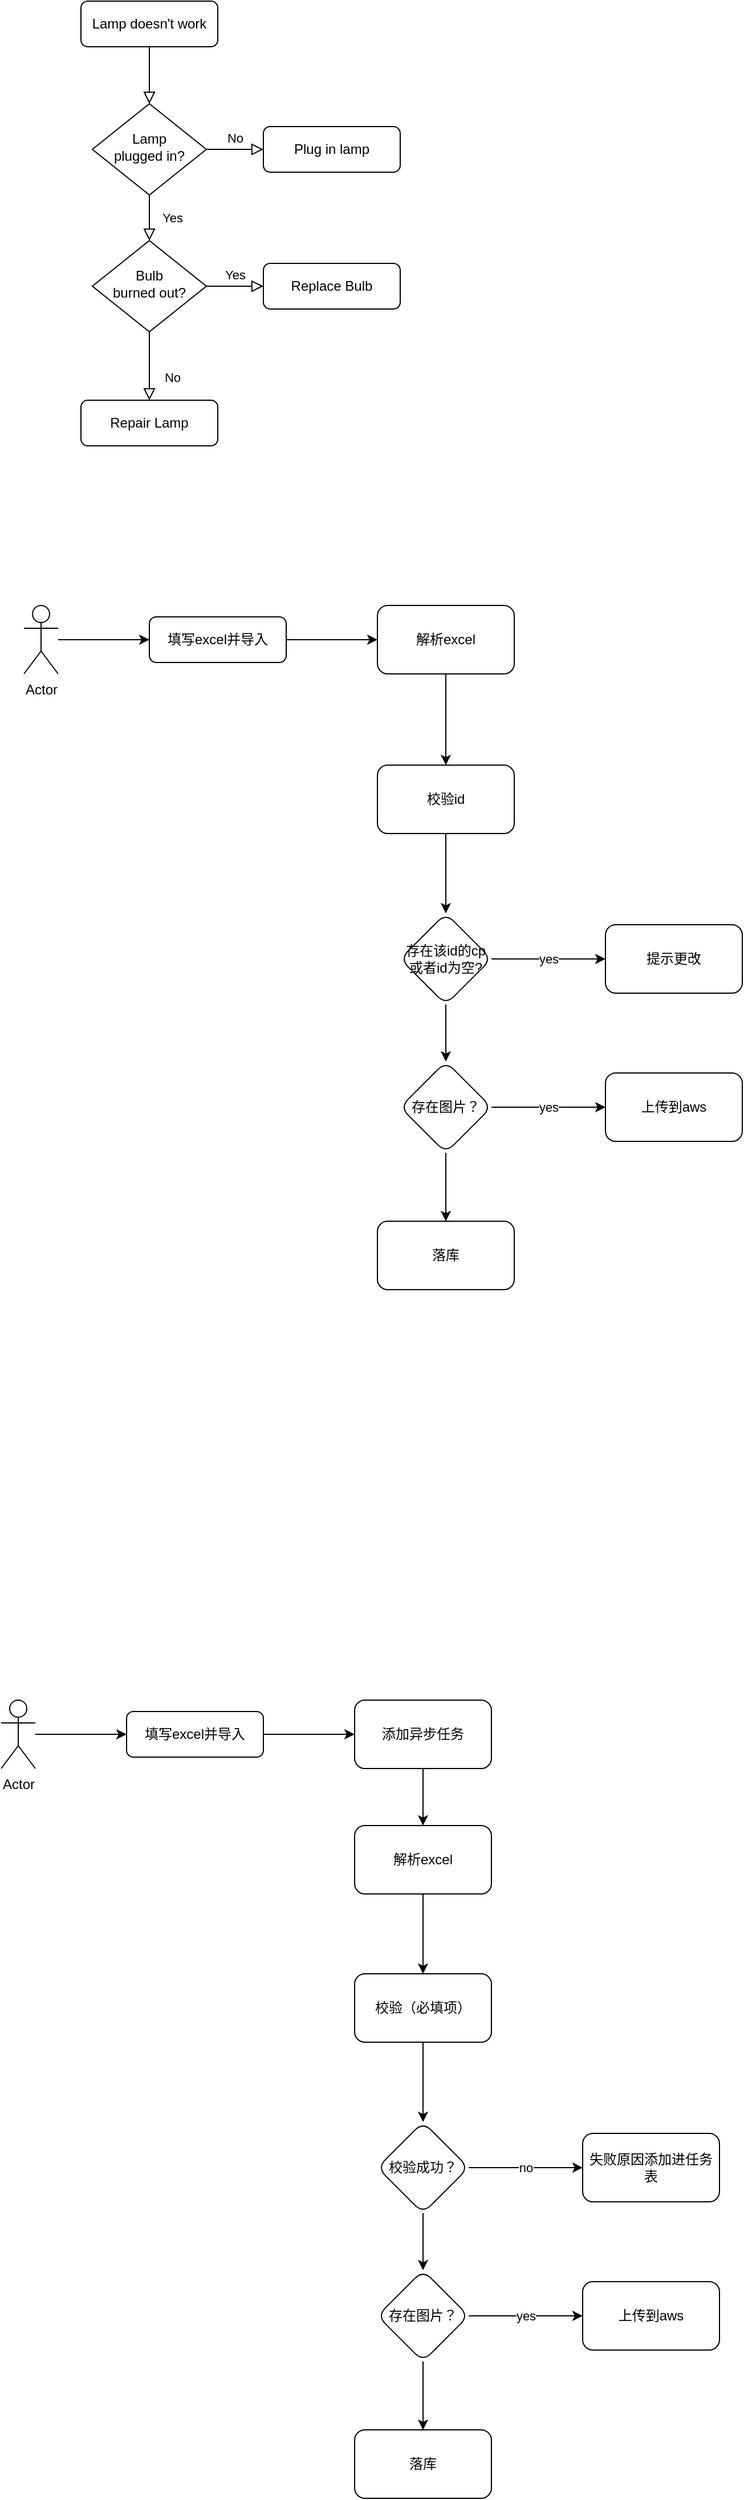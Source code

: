 <mxfile version="20.2.4" type="github">
  <diagram id="C5RBs43oDa-KdzZeNtuy" name="Page-1">
    <mxGraphModel dx="1422" dy="762" grid="1" gridSize="10" guides="1" tooltips="1" connect="1" arrows="1" fold="1" page="1" pageScale="1" pageWidth="827" pageHeight="1169" math="0" shadow="0">
      <root>
        <mxCell id="WIyWlLk6GJQsqaUBKTNV-0" />
        <mxCell id="WIyWlLk6GJQsqaUBKTNV-1" parent="WIyWlLk6GJQsqaUBKTNV-0" />
        <mxCell id="WIyWlLk6GJQsqaUBKTNV-2" value="" style="rounded=0;html=1;jettySize=auto;orthogonalLoop=1;fontSize=11;endArrow=block;endFill=0;endSize=8;strokeWidth=1;shadow=0;labelBackgroundColor=none;edgeStyle=orthogonalEdgeStyle;" parent="WIyWlLk6GJQsqaUBKTNV-1" source="WIyWlLk6GJQsqaUBKTNV-3" target="WIyWlLk6GJQsqaUBKTNV-6" edge="1">
          <mxGeometry relative="1" as="geometry" />
        </mxCell>
        <mxCell id="WIyWlLk6GJQsqaUBKTNV-3" value="Lamp doesn&#39;t work" style="rounded=1;whiteSpace=wrap;html=1;fontSize=12;glass=0;strokeWidth=1;shadow=0;" parent="WIyWlLk6GJQsqaUBKTNV-1" vertex="1">
          <mxGeometry x="160" y="80" width="120" height="40" as="geometry" />
        </mxCell>
        <mxCell id="WIyWlLk6GJQsqaUBKTNV-4" value="Yes" style="rounded=0;html=1;jettySize=auto;orthogonalLoop=1;fontSize=11;endArrow=block;endFill=0;endSize=8;strokeWidth=1;shadow=0;labelBackgroundColor=none;edgeStyle=orthogonalEdgeStyle;" parent="WIyWlLk6GJQsqaUBKTNV-1" source="WIyWlLk6GJQsqaUBKTNV-6" target="WIyWlLk6GJQsqaUBKTNV-10" edge="1">
          <mxGeometry y="20" relative="1" as="geometry">
            <mxPoint as="offset" />
          </mxGeometry>
        </mxCell>
        <mxCell id="WIyWlLk6GJQsqaUBKTNV-5" value="No" style="edgeStyle=orthogonalEdgeStyle;rounded=0;html=1;jettySize=auto;orthogonalLoop=1;fontSize=11;endArrow=block;endFill=0;endSize=8;strokeWidth=1;shadow=0;labelBackgroundColor=none;" parent="WIyWlLk6GJQsqaUBKTNV-1" source="WIyWlLk6GJQsqaUBKTNV-6" target="WIyWlLk6GJQsqaUBKTNV-7" edge="1">
          <mxGeometry y="10" relative="1" as="geometry">
            <mxPoint as="offset" />
          </mxGeometry>
        </mxCell>
        <mxCell id="WIyWlLk6GJQsqaUBKTNV-6" value="Lamp&lt;br&gt;plugged in?" style="rhombus;whiteSpace=wrap;html=1;shadow=0;fontFamily=Helvetica;fontSize=12;align=center;strokeWidth=1;spacing=6;spacingTop=-4;" parent="WIyWlLk6GJQsqaUBKTNV-1" vertex="1">
          <mxGeometry x="170" y="170" width="100" height="80" as="geometry" />
        </mxCell>
        <mxCell id="WIyWlLk6GJQsqaUBKTNV-7" value="Plug in lamp" style="rounded=1;whiteSpace=wrap;html=1;fontSize=12;glass=0;strokeWidth=1;shadow=0;" parent="WIyWlLk6GJQsqaUBKTNV-1" vertex="1">
          <mxGeometry x="320" y="190" width="120" height="40" as="geometry" />
        </mxCell>
        <mxCell id="WIyWlLk6GJQsqaUBKTNV-8" value="No" style="rounded=0;html=1;jettySize=auto;orthogonalLoop=1;fontSize=11;endArrow=block;endFill=0;endSize=8;strokeWidth=1;shadow=0;labelBackgroundColor=none;edgeStyle=orthogonalEdgeStyle;" parent="WIyWlLk6GJQsqaUBKTNV-1" source="WIyWlLk6GJQsqaUBKTNV-10" target="WIyWlLk6GJQsqaUBKTNV-11" edge="1">
          <mxGeometry x="0.333" y="20" relative="1" as="geometry">
            <mxPoint as="offset" />
          </mxGeometry>
        </mxCell>
        <mxCell id="WIyWlLk6GJQsqaUBKTNV-9" value="Yes" style="edgeStyle=orthogonalEdgeStyle;rounded=0;html=1;jettySize=auto;orthogonalLoop=1;fontSize=11;endArrow=block;endFill=0;endSize=8;strokeWidth=1;shadow=0;labelBackgroundColor=none;" parent="WIyWlLk6GJQsqaUBKTNV-1" source="WIyWlLk6GJQsqaUBKTNV-10" target="WIyWlLk6GJQsqaUBKTNV-12" edge="1">
          <mxGeometry y="10" relative="1" as="geometry">
            <mxPoint as="offset" />
          </mxGeometry>
        </mxCell>
        <mxCell id="WIyWlLk6GJQsqaUBKTNV-10" value="Bulb&lt;br&gt;burned out?" style="rhombus;whiteSpace=wrap;html=1;shadow=0;fontFamily=Helvetica;fontSize=12;align=center;strokeWidth=1;spacing=6;spacingTop=-4;" parent="WIyWlLk6GJQsqaUBKTNV-1" vertex="1">
          <mxGeometry x="170" y="290" width="100" height="80" as="geometry" />
        </mxCell>
        <mxCell id="WIyWlLk6GJQsqaUBKTNV-11" value="Repair Lamp" style="rounded=1;whiteSpace=wrap;html=1;fontSize=12;glass=0;strokeWidth=1;shadow=0;" parent="WIyWlLk6GJQsqaUBKTNV-1" vertex="1">
          <mxGeometry x="160" y="430" width="120" height="40" as="geometry" />
        </mxCell>
        <mxCell id="WIyWlLk6GJQsqaUBKTNV-12" value="Replace Bulb" style="rounded=1;whiteSpace=wrap;html=1;fontSize=12;glass=0;strokeWidth=1;shadow=0;" parent="WIyWlLk6GJQsqaUBKTNV-1" vertex="1">
          <mxGeometry x="320" y="310" width="120" height="40" as="geometry" />
        </mxCell>
        <mxCell id="h4UxrR37htb3M9ETU_Qf-5" value="" style="edgeStyle=orthogonalEdgeStyle;rounded=0;orthogonalLoop=1;jettySize=auto;html=1;" edge="1" parent="WIyWlLk6GJQsqaUBKTNV-1" source="h4UxrR37htb3M9ETU_Qf-0" target="h4UxrR37htb3M9ETU_Qf-4">
          <mxGeometry relative="1" as="geometry" />
        </mxCell>
        <mxCell id="h4UxrR37htb3M9ETU_Qf-0" value="Actor" style="shape=umlActor;verticalLabelPosition=bottom;verticalAlign=top;html=1;outlineConnect=0;" vertex="1" parent="WIyWlLk6GJQsqaUBKTNV-1">
          <mxGeometry x="110" y="610" width="30" height="60" as="geometry" />
        </mxCell>
        <mxCell id="h4UxrR37htb3M9ETU_Qf-7" value="" style="edgeStyle=orthogonalEdgeStyle;rounded=0;orthogonalLoop=1;jettySize=auto;html=1;" edge="1" parent="WIyWlLk6GJQsqaUBKTNV-1" source="h4UxrR37htb3M9ETU_Qf-4" target="h4UxrR37htb3M9ETU_Qf-6">
          <mxGeometry relative="1" as="geometry" />
        </mxCell>
        <mxCell id="h4UxrR37htb3M9ETU_Qf-4" value="填写excel并导入" style="rounded=1;whiteSpace=wrap;html=1;fontSize=12;glass=0;strokeWidth=1;shadow=0;" vertex="1" parent="WIyWlLk6GJQsqaUBKTNV-1">
          <mxGeometry x="220" y="620" width="120" height="40" as="geometry" />
        </mxCell>
        <mxCell id="h4UxrR37htb3M9ETU_Qf-9" value="" style="edgeStyle=orthogonalEdgeStyle;rounded=0;orthogonalLoop=1;jettySize=auto;html=1;" edge="1" parent="WIyWlLk6GJQsqaUBKTNV-1" source="h4UxrR37htb3M9ETU_Qf-6" target="h4UxrR37htb3M9ETU_Qf-8">
          <mxGeometry relative="1" as="geometry" />
        </mxCell>
        <mxCell id="h4UxrR37htb3M9ETU_Qf-6" value="解析excel" style="whiteSpace=wrap;html=1;rounded=1;glass=0;strokeWidth=1;shadow=0;" vertex="1" parent="WIyWlLk6GJQsqaUBKTNV-1">
          <mxGeometry x="420" y="610" width="120" height="60" as="geometry" />
        </mxCell>
        <mxCell id="h4UxrR37htb3M9ETU_Qf-11" value="" style="edgeStyle=orthogonalEdgeStyle;rounded=0;orthogonalLoop=1;jettySize=auto;html=1;" edge="1" parent="WIyWlLk6GJQsqaUBKTNV-1" source="h4UxrR37htb3M9ETU_Qf-8" target="h4UxrR37htb3M9ETU_Qf-10">
          <mxGeometry relative="1" as="geometry" />
        </mxCell>
        <mxCell id="h4UxrR37htb3M9ETU_Qf-8" value="校验id" style="whiteSpace=wrap;html=1;rounded=1;glass=0;strokeWidth=1;shadow=0;" vertex="1" parent="WIyWlLk6GJQsqaUBKTNV-1">
          <mxGeometry x="420" y="750" width="120" height="60" as="geometry" />
        </mxCell>
        <mxCell id="h4UxrR37htb3M9ETU_Qf-18" value="yes" style="edgeStyle=orthogonalEdgeStyle;rounded=0;orthogonalLoop=1;jettySize=auto;html=1;" edge="1" parent="WIyWlLk6GJQsqaUBKTNV-1" source="h4UxrR37htb3M9ETU_Qf-10" target="h4UxrR37htb3M9ETU_Qf-17">
          <mxGeometry relative="1" as="geometry" />
        </mxCell>
        <mxCell id="h4UxrR37htb3M9ETU_Qf-22" value="" style="edgeStyle=orthogonalEdgeStyle;rounded=0;orthogonalLoop=1;jettySize=auto;html=1;entryX=0.5;entryY=0;entryDx=0;entryDy=0;" edge="1" parent="WIyWlLk6GJQsqaUBKTNV-1" source="h4UxrR37htb3M9ETU_Qf-10" target="h4UxrR37htb3M9ETU_Qf-23">
          <mxGeometry relative="1" as="geometry">
            <mxPoint x="480" y="1050" as="targetPoint" />
            <Array as="points" />
          </mxGeometry>
        </mxCell>
        <mxCell id="h4UxrR37htb3M9ETU_Qf-10" value="存在该id的cp或者id为空?" style="rhombus;whiteSpace=wrap;html=1;rounded=1;glass=0;strokeWidth=1;shadow=0;" vertex="1" parent="WIyWlLk6GJQsqaUBKTNV-1">
          <mxGeometry x="440" y="880" width="80" height="80" as="geometry" />
        </mxCell>
        <mxCell id="h4UxrR37htb3M9ETU_Qf-17" value="提示更改" style="whiteSpace=wrap;html=1;rounded=1;glass=0;strokeWidth=1;shadow=0;" vertex="1" parent="WIyWlLk6GJQsqaUBKTNV-1">
          <mxGeometry x="620" y="890" width="120" height="60" as="geometry" />
        </mxCell>
        <mxCell id="h4UxrR37htb3M9ETU_Qf-26" value="yes" style="edgeStyle=orthogonalEdgeStyle;rounded=0;orthogonalLoop=1;jettySize=auto;html=1;" edge="1" parent="WIyWlLk6GJQsqaUBKTNV-1" source="h4UxrR37htb3M9ETU_Qf-23" target="h4UxrR37htb3M9ETU_Qf-25">
          <mxGeometry relative="1" as="geometry" />
        </mxCell>
        <mxCell id="h4UxrR37htb3M9ETU_Qf-28" value="" style="edgeStyle=orthogonalEdgeStyle;rounded=0;orthogonalLoop=1;jettySize=auto;html=1;" edge="1" parent="WIyWlLk6GJQsqaUBKTNV-1" source="h4UxrR37htb3M9ETU_Qf-23" target="h4UxrR37htb3M9ETU_Qf-27">
          <mxGeometry relative="1" as="geometry" />
        </mxCell>
        <mxCell id="h4UxrR37htb3M9ETU_Qf-23" value="存在图片？" style="rhombus;whiteSpace=wrap;html=1;rounded=1;glass=0;strokeWidth=1;shadow=0;" vertex="1" parent="WIyWlLk6GJQsqaUBKTNV-1">
          <mxGeometry x="440" y="1010" width="80" height="80" as="geometry" />
        </mxCell>
        <mxCell id="h4UxrR37htb3M9ETU_Qf-25" value="上传到aws" style="whiteSpace=wrap;html=1;rounded=1;glass=0;strokeWidth=1;shadow=0;" vertex="1" parent="WIyWlLk6GJQsqaUBKTNV-1">
          <mxGeometry x="620" y="1020" width="120" height="60" as="geometry" />
        </mxCell>
        <mxCell id="h4UxrR37htb3M9ETU_Qf-27" value="落库" style="whiteSpace=wrap;html=1;rounded=1;glass=0;strokeWidth=1;shadow=0;" vertex="1" parent="WIyWlLk6GJQsqaUBKTNV-1">
          <mxGeometry x="420" y="1150" width="120" height="60" as="geometry" />
        </mxCell>
        <mxCell id="h4UxrR37htb3M9ETU_Qf-29" value="" style="edgeStyle=orthogonalEdgeStyle;rounded=0;orthogonalLoop=1;jettySize=auto;html=1;" edge="1" parent="WIyWlLk6GJQsqaUBKTNV-1" source="h4UxrR37htb3M9ETU_Qf-30" target="h4UxrR37htb3M9ETU_Qf-32">
          <mxGeometry relative="1" as="geometry" />
        </mxCell>
        <mxCell id="h4UxrR37htb3M9ETU_Qf-30" value="Actor" style="shape=umlActor;verticalLabelPosition=bottom;verticalAlign=top;html=1;outlineConnect=0;" vertex="1" parent="WIyWlLk6GJQsqaUBKTNV-1">
          <mxGeometry x="90" y="1570" width="30" height="60" as="geometry" />
        </mxCell>
        <mxCell id="h4UxrR37htb3M9ETU_Qf-31" value="" style="edgeStyle=orthogonalEdgeStyle;rounded=0;orthogonalLoop=1;jettySize=auto;html=1;" edge="1" parent="WIyWlLk6GJQsqaUBKTNV-1" source="h4UxrR37htb3M9ETU_Qf-32" target="h4UxrR37htb3M9ETU_Qf-34">
          <mxGeometry relative="1" as="geometry" />
        </mxCell>
        <mxCell id="h4UxrR37htb3M9ETU_Qf-32" value="填写excel并导入" style="rounded=1;whiteSpace=wrap;html=1;fontSize=12;glass=0;strokeWidth=1;shadow=0;" vertex="1" parent="WIyWlLk6GJQsqaUBKTNV-1">
          <mxGeometry x="200" y="1580" width="120" height="40" as="geometry" />
        </mxCell>
        <mxCell id="h4UxrR37htb3M9ETU_Qf-49" value="" style="edgeStyle=orthogonalEdgeStyle;rounded=0;orthogonalLoop=1;jettySize=auto;html=1;" edge="1" parent="WIyWlLk6GJQsqaUBKTNV-1" source="h4UxrR37htb3M9ETU_Qf-34" target="h4UxrR37htb3M9ETU_Qf-47">
          <mxGeometry relative="1" as="geometry" />
        </mxCell>
        <mxCell id="h4UxrR37htb3M9ETU_Qf-34" value="添加异步任务" style="whiteSpace=wrap;html=1;rounded=1;glass=0;strokeWidth=1;shadow=0;" vertex="1" parent="WIyWlLk6GJQsqaUBKTNV-1">
          <mxGeometry x="400" y="1570" width="120" height="60" as="geometry" />
        </mxCell>
        <mxCell id="h4UxrR37htb3M9ETU_Qf-35" value="" style="edgeStyle=orthogonalEdgeStyle;rounded=0;orthogonalLoop=1;jettySize=auto;html=1;" edge="1" parent="WIyWlLk6GJQsqaUBKTNV-1" source="h4UxrR37htb3M9ETU_Qf-36" target="h4UxrR37htb3M9ETU_Qf-39">
          <mxGeometry relative="1" as="geometry" />
        </mxCell>
        <mxCell id="h4UxrR37htb3M9ETU_Qf-36" value="校验（必填项）" style="whiteSpace=wrap;html=1;rounded=1;glass=0;strokeWidth=1;shadow=0;" vertex="1" parent="WIyWlLk6GJQsqaUBKTNV-1">
          <mxGeometry x="400" y="1810" width="120" height="60" as="geometry" />
        </mxCell>
        <mxCell id="h4UxrR37htb3M9ETU_Qf-38" value="" style="edgeStyle=orthogonalEdgeStyle;rounded=0;orthogonalLoop=1;jettySize=auto;html=1;entryX=0.5;entryY=0;entryDx=0;entryDy=0;" edge="1" parent="WIyWlLk6GJQsqaUBKTNV-1" source="h4UxrR37htb3M9ETU_Qf-39" target="h4UxrR37htb3M9ETU_Qf-43">
          <mxGeometry relative="1" as="geometry">
            <mxPoint x="460" y="2110" as="targetPoint" />
            <Array as="points" />
          </mxGeometry>
        </mxCell>
        <mxCell id="h4UxrR37htb3M9ETU_Qf-46" value="no" style="edgeStyle=orthogonalEdgeStyle;rounded=0;orthogonalLoop=1;jettySize=auto;html=1;" edge="1" parent="WIyWlLk6GJQsqaUBKTNV-1" source="h4UxrR37htb3M9ETU_Qf-39" target="h4UxrR37htb3M9ETU_Qf-40">
          <mxGeometry relative="1" as="geometry" />
        </mxCell>
        <mxCell id="h4UxrR37htb3M9ETU_Qf-39" value="校验成功？" style="rhombus;whiteSpace=wrap;html=1;rounded=1;glass=0;strokeWidth=1;shadow=0;" vertex="1" parent="WIyWlLk6GJQsqaUBKTNV-1">
          <mxGeometry x="420" y="1940" width="80" height="80" as="geometry" />
        </mxCell>
        <mxCell id="h4UxrR37htb3M9ETU_Qf-40" value="失败原因添加进任务表" style="whiteSpace=wrap;html=1;rounded=1;glass=0;strokeWidth=1;shadow=0;" vertex="1" parent="WIyWlLk6GJQsqaUBKTNV-1">
          <mxGeometry x="600" y="1950" width="120" height="60" as="geometry" />
        </mxCell>
        <mxCell id="h4UxrR37htb3M9ETU_Qf-41" value="yes" style="edgeStyle=orthogonalEdgeStyle;rounded=0;orthogonalLoop=1;jettySize=auto;html=1;" edge="1" parent="WIyWlLk6GJQsqaUBKTNV-1" source="h4UxrR37htb3M9ETU_Qf-43" target="h4UxrR37htb3M9ETU_Qf-44">
          <mxGeometry relative="1" as="geometry" />
        </mxCell>
        <mxCell id="h4UxrR37htb3M9ETU_Qf-42" value="" style="edgeStyle=orthogonalEdgeStyle;rounded=0;orthogonalLoop=1;jettySize=auto;html=1;" edge="1" parent="WIyWlLk6GJQsqaUBKTNV-1" source="h4UxrR37htb3M9ETU_Qf-43" target="h4UxrR37htb3M9ETU_Qf-45">
          <mxGeometry relative="1" as="geometry" />
        </mxCell>
        <mxCell id="h4UxrR37htb3M9ETU_Qf-43" value="存在图片？" style="rhombus;whiteSpace=wrap;html=1;rounded=1;glass=0;strokeWidth=1;shadow=0;" vertex="1" parent="WIyWlLk6GJQsqaUBKTNV-1">
          <mxGeometry x="420" y="2070" width="80" height="80" as="geometry" />
        </mxCell>
        <mxCell id="h4UxrR37htb3M9ETU_Qf-44" value="上传到aws" style="whiteSpace=wrap;html=1;rounded=1;glass=0;strokeWidth=1;shadow=0;" vertex="1" parent="WIyWlLk6GJQsqaUBKTNV-1">
          <mxGeometry x="600" y="2080" width="120" height="60" as="geometry" />
        </mxCell>
        <mxCell id="h4UxrR37htb3M9ETU_Qf-45" value="落库" style="whiteSpace=wrap;html=1;rounded=1;glass=0;strokeWidth=1;shadow=0;" vertex="1" parent="WIyWlLk6GJQsqaUBKTNV-1">
          <mxGeometry x="400" y="2210" width="120" height="60" as="geometry" />
        </mxCell>
        <mxCell id="h4UxrR37htb3M9ETU_Qf-50" value="" style="edgeStyle=orthogonalEdgeStyle;rounded=0;orthogonalLoop=1;jettySize=auto;html=1;" edge="1" parent="WIyWlLk6GJQsqaUBKTNV-1" source="h4UxrR37htb3M9ETU_Qf-47" target="h4UxrR37htb3M9ETU_Qf-36">
          <mxGeometry relative="1" as="geometry" />
        </mxCell>
        <mxCell id="h4UxrR37htb3M9ETU_Qf-47" value="解析excel" style="whiteSpace=wrap;html=1;rounded=1;glass=0;strokeWidth=1;shadow=0;" vertex="1" parent="WIyWlLk6GJQsqaUBKTNV-1">
          <mxGeometry x="400" y="1680" width="120" height="60" as="geometry" />
        </mxCell>
      </root>
    </mxGraphModel>
  </diagram>
</mxfile>
